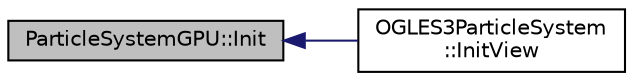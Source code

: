 digraph "ParticleSystemGPU::Init"
{
  edge [fontname="Helvetica",fontsize="10",labelfontname="Helvetica",labelfontsize="10"];
  node [fontname="Helvetica",fontsize="10",shape=record];
  rankdir="LR";
  Node1 [label="ParticleSystemGPU::Init",height=0.2,width=0.4,color="black", fillcolor="grey75", style="filled", fontcolor="black"];
  Node1 -> Node2 [dir="back",color="midnightblue",fontsize="10",style="solid",fontname="Helvetica"];
  Node2 [label="OGLES3ParticleSystem\l::InitView",height=0.2,width=0.4,color="black", fillcolor="white", style="filled",URL="$class_o_g_l_e_s3_particle_system.html#a4fefc128c2cc672d3b51fe1028a9b7de"];
}
